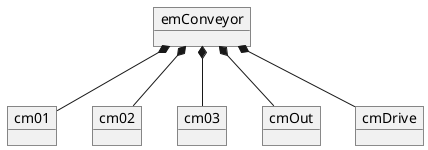  @startuml
object emConveyor

object cm01
object cm02
object cm03
object cmOut
object cmDrive

emConveyor *-- cm01
emConveyor *-- cm02
emConveyor *-- cm03
emConveyor *-- cmOut
emConveyor *-- cmDrive

@enduml